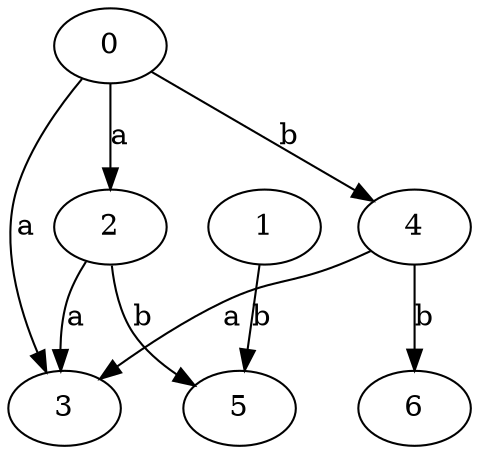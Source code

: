 strict digraph  {
2;
0;
1;
3;
4;
5;
6;
2 -> 3  [label=a];
2 -> 5  [label=b];
0 -> 2  [label=a];
0 -> 3  [label=a];
0 -> 4  [label=b];
1 -> 5  [label=b];
4 -> 3  [label=a];
4 -> 6  [label=b];
}
